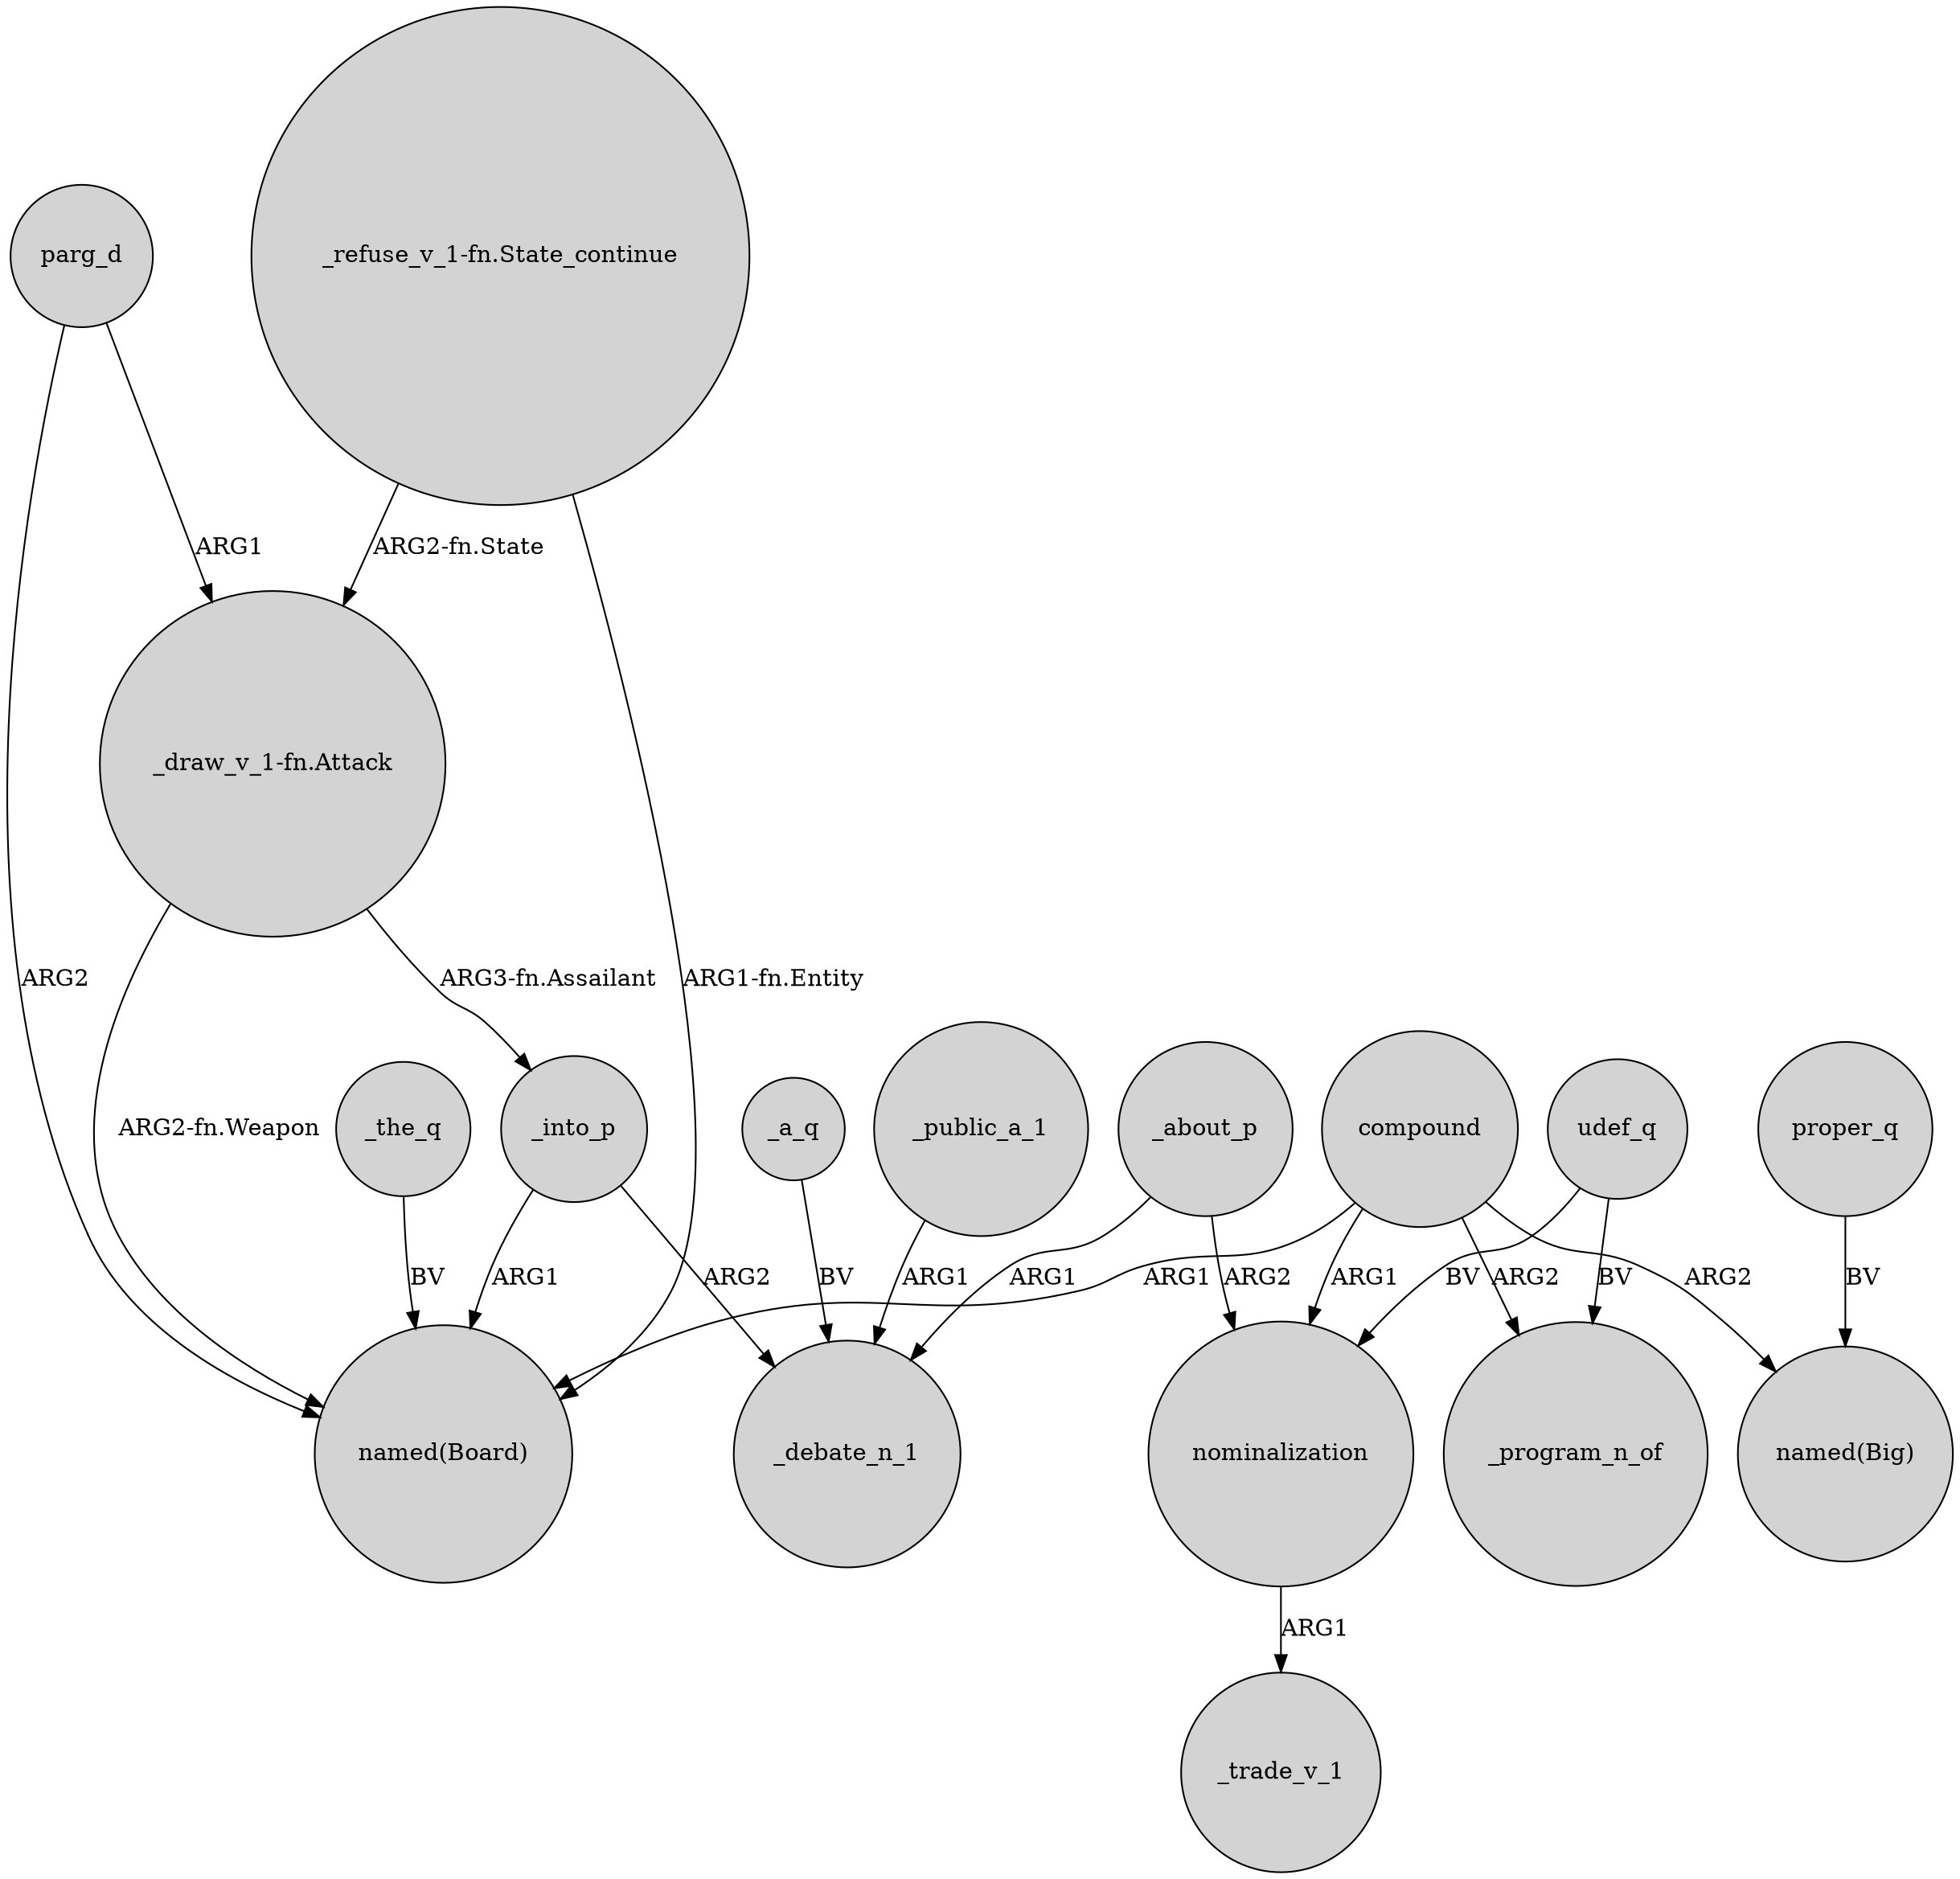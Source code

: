 digraph {
	node [shape=circle style=filled]
	_the_q -> "named(Board)" [label=BV]
	parg_d -> "_draw_v_1-fn.Attack" [label=ARG1]
	compound -> "named(Big)" [label=ARG2]
	udef_q -> nominalization [label=BV]
	_about_p -> _debate_n_1 [label=ARG1]
	_a_q -> _debate_n_1 [label=BV]
	_about_p -> nominalization [label=ARG2]
	udef_q -> _program_n_of [label=BV]
	_into_p -> "named(Board)" [label=ARG1]
	"_refuse_v_1-fn.State_continue" -> "named(Board)" [label="ARG1-fn.Entity"]
	compound -> _program_n_of [label=ARG2]
	parg_d -> "named(Board)" [label=ARG2]
	compound -> nominalization [label=ARG1]
	"_draw_v_1-fn.Attack" -> "named(Board)" [label="ARG2-fn.Weapon"]
	"_refuse_v_1-fn.State_continue" -> "_draw_v_1-fn.Attack" [label="ARG2-fn.State"]
	"_draw_v_1-fn.Attack" -> _into_p [label="ARG3-fn.Assailant"]
	proper_q -> "named(Big)" [label=BV]
	compound -> "named(Board)" [label=ARG1]
	_into_p -> _debate_n_1 [label=ARG2]
	nominalization -> _trade_v_1 [label=ARG1]
	_public_a_1 -> _debate_n_1 [label=ARG1]
}
